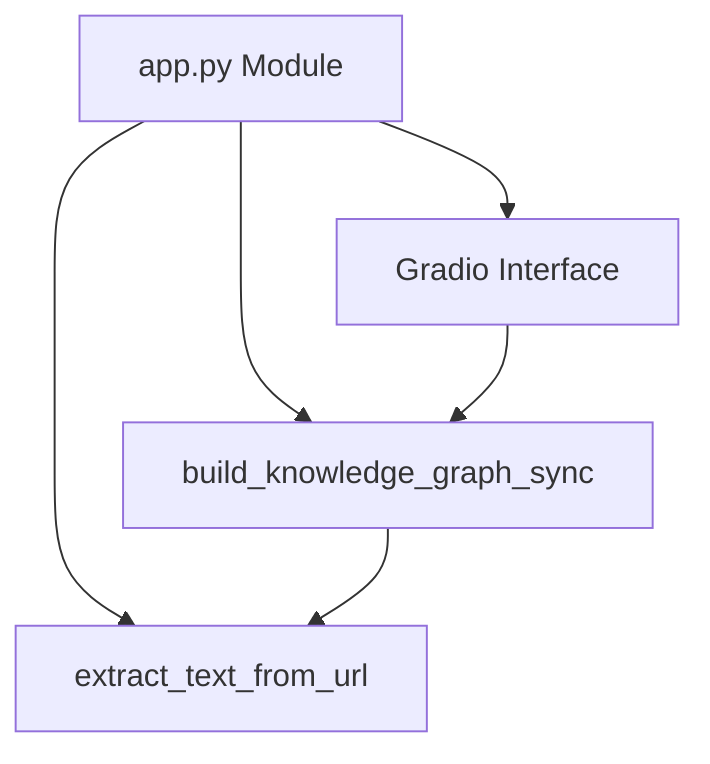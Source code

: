 flowchart TD
    A[app.py Module] --> B[extract_text_from_url]
    A --> C[build_knowledge_graph_sync]
    A --> D[Gradio Interface]
    C --> B
    D --> C